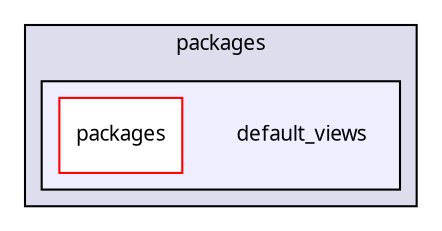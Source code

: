 digraph "packages/gui/packages/context_set/packages/default_views/" {
  compound=true
  node [ fontsize="10", fontname="FreeSans.ttf"];
  edge [ labelfontsize="10", labelfontname="FreeSans.ttf"];
  subgraph clusterdir_751b0c2ff897e77ddff87f0cc4c3f774 {
    graph [ bgcolor="#ddddee", pencolor="black", label="packages" fontname="FreeSans.ttf", fontsize="10", URL="dir_751b0c2ff897e77ddff87f0cc4c3f774.html"]
  subgraph clusterdir_aa3958f9bf9c243c9239c29ffaace6d5 {
    graph [ bgcolor="#eeeeff", pencolor="black", label="" URL="dir_aa3958f9bf9c243c9239c29ffaace6d5.html"];
    dir_aa3958f9bf9c243c9239c29ffaace6d5 [shape=plaintext label="default_views"];
    dir_65abf2816dd3991d34c9c5ef35122e8c [shape=box label="packages" color="red" fillcolor="white" style="filled" URL="dir_65abf2816dd3991d34c9c5ef35122e8c.html"];
  }
  }
}

